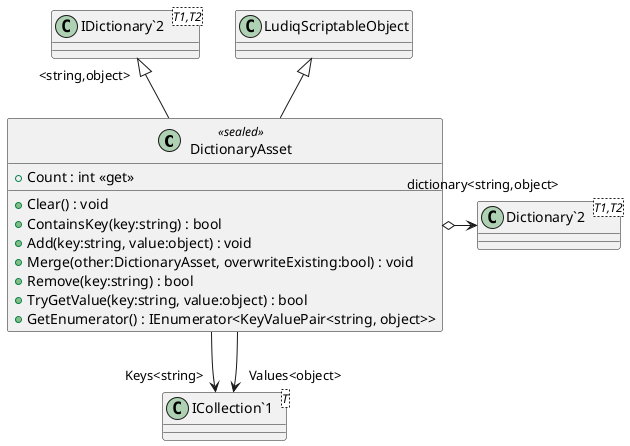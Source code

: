 @startuml
class DictionaryAsset <<sealed>> {
    + Count : int <<get>>
    + Clear() : void
    + ContainsKey(key:string) : bool
    + Add(key:string, value:object) : void
    + Merge(other:DictionaryAsset, overwriteExisting:bool) : void
    + Remove(key:string) : bool
    + TryGetValue(key:string, value:object) : bool
    + GetEnumerator() : IEnumerator<KeyValuePair<string, object>>
}
class "IDictionary`2"<T1,T2> {
}
class "Dictionary`2"<T1,T2> {
}
class "ICollection`1"<T> {
}
LudiqScriptableObject <|-- DictionaryAsset
"IDictionary`2" "<string,object>" <|-- DictionaryAsset
DictionaryAsset o-> "dictionary<string,object>" "Dictionary`2"
DictionaryAsset --> "Keys<string>" "ICollection`1"
DictionaryAsset --> "Values<object>" "ICollection`1"
@enduml
